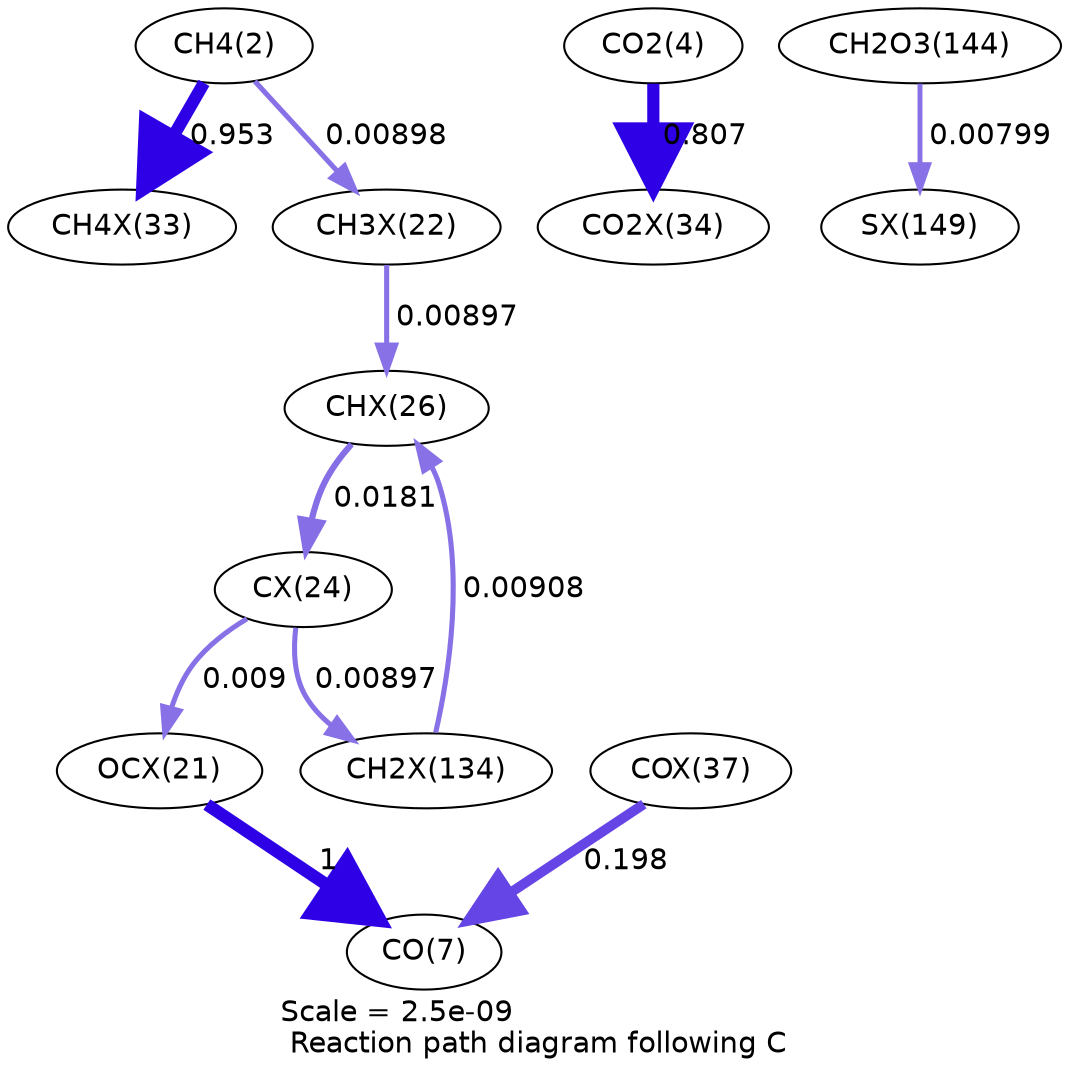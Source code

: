 digraph reaction_paths {
center=1;
s4 -> s32[fontname="Helvetica", penwidth=5.96, arrowsize=2.98, color="0.7, 1.45, 0.9"
, label=" 0.953"];
s4 -> s26[fontname="Helvetica", penwidth=2.44, arrowsize=1.22, color="0.7, 0.509, 0.9"
, label=" 0.00898"];
s26 -> s30[fontname="Helvetica", penwidth=2.44, arrowsize=1.22, color="0.7, 0.509, 0.9"
, label=" 0.00897"];
s38 -> s30[fontname="Helvetica", penwidth=2.45, arrowsize=1.23, color="0.7, 0.509, 0.9"
, label=" 0.00908"];
s28 -> s38[fontname="Helvetica", penwidth=2.44, arrowsize=1.22, color="0.7, 0.509, 0.9"
, label=" 0.00897"];
s30 -> s28[fontname="Helvetica", penwidth=2.97, arrowsize=1.48, color="0.7, 0.518, 0.9"
, label=" 0.0181"];
s28 -> s25[fontname="Helvetica", penwidth=2.44, arrowsize=1.22, color="0.7, 0.509, 0.9"
, label=" 0.009"];
s25 -> s9[fontname="Helvetica", penwidth=6, arrowsize=3, color="0.7, 1.5, 0.9"
, label=" 1"];
s36 -> s9[fontname="Helvetica", penwidth=4.78, arrowsize=2.39, color="0.7, 0.698, 0.9"
, label=" 0.198"];
s6 -> s33[fontname="Helvetica", penwidth=5.84, arrowsize=2.92, color="0.7, 1.31, 0.9"
, label=" 0.807"];
s21 -> s40[fontname="Helvetica", penwidth=2.35, arrowsize=1.18, color="0.7, 0.508, 0.9"
, label=" 0.00799"];
s4 [ fontname="Helvetica", label="CH4(2)"];
s6 [ fontname="Helvetica", label="CO2(4)"];
s9 [ fontname="Helvetica", label="CO(7)"];
s21 [ fontname="Helvetica", label="CH2O3(144)"];
s25 [ fontname="Helvetica", label="OCX(21)"];
s26 [ fontname="Helvetica", label="CH3X(22)"];
s28 [ fontname="Helvetica", label="CX(24)"];
s30 [ fontname="Helvetica", label="CHX(26)"];
s32 [ fontname="Helvetica", label="CH4X(33)"];
s33 [ fontname="Helvetica", label="CO2X(34)"];
s36 [ fontname="Helvetica", label="COX(37)"];
s38 [ fontname="Helvetica", label="CH2X(134)"];
s40 [ fontname="Helvetica", label="SX(149)"];
 label = "Scale = 2.5e-09\l Reaction path diagram following C";
 fontname = "Helvetica";
}
